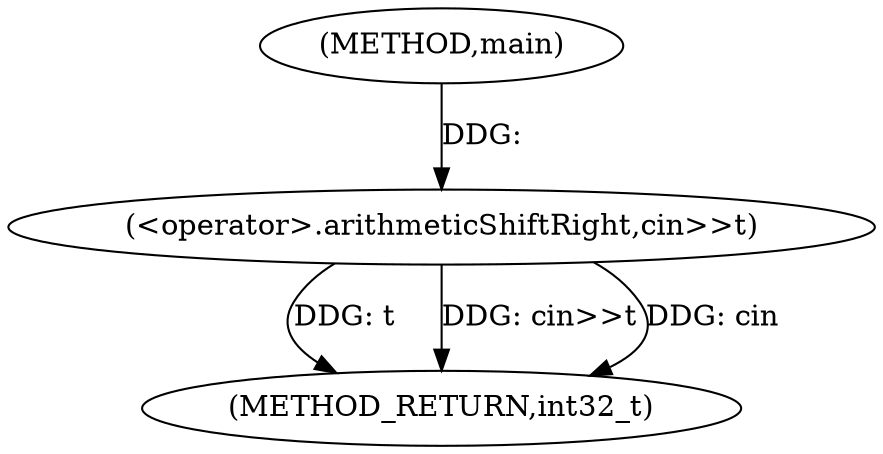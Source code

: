 digraph "main" {  
"1000101" [label = "(METHOD,main)" ]
"1000107" [label = "(METHOD_RETURN,int32_t)" ]
"1000104" [label = "(<operator>.arithmeticShiftRight,cin>>t)" ]
  "1000104" -> "1000107"  [ label = "DDG: t"] 
  "1000104" -> "1000107"  [ label = "DDG: cin>>t"] 
  "1000104" -> "1000107"  [ label = "DDG: cin"] 
  "1000101" -> "1000104"  [ label = "DDG: "] 
}
